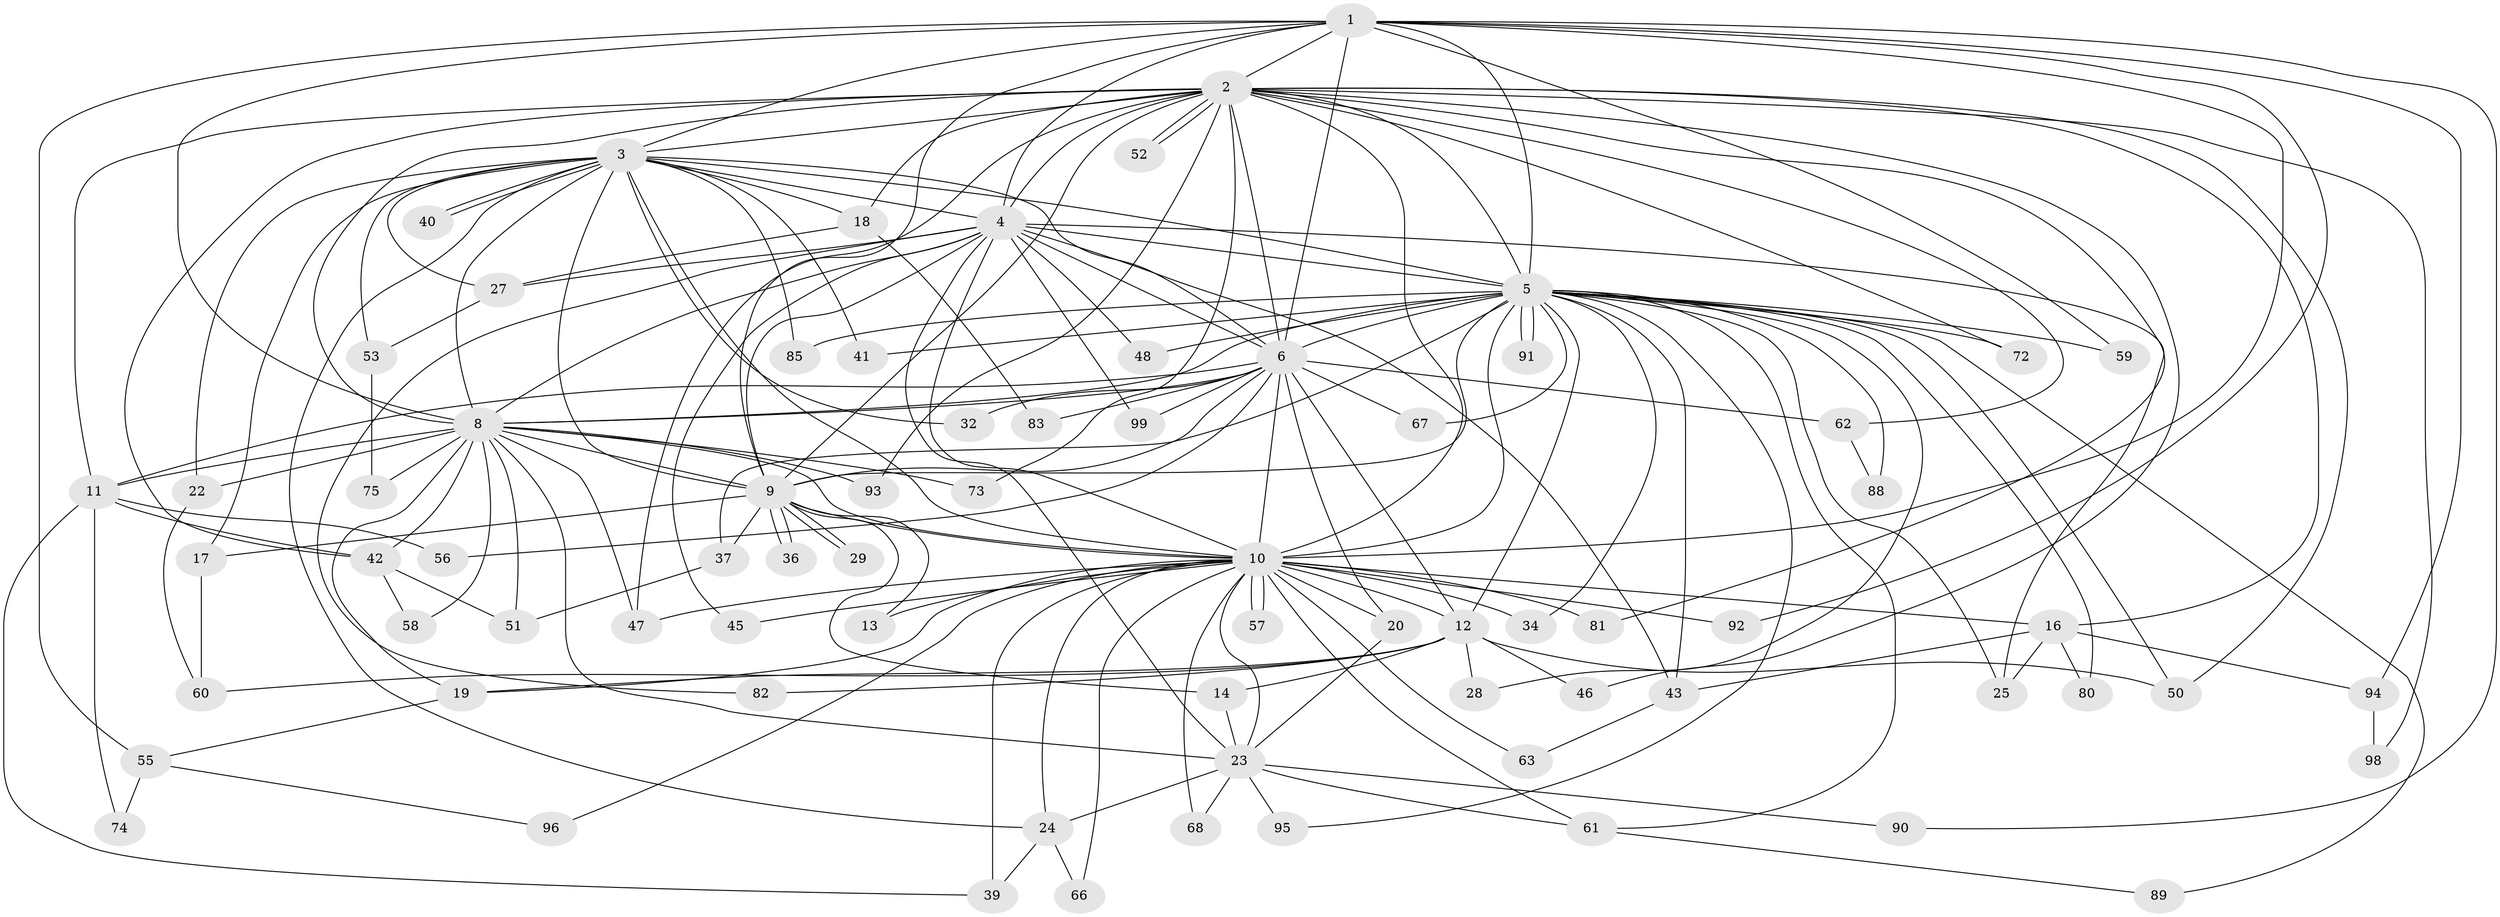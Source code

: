 // Generated by graph-tools (version 1.1) at 2025/51/02/27/25 19:51:48]
// undirected, 74 vertices, 183 edges
graph export_dot {
graph [start="1"]
  node [color=gray90,style=filled];
  1 [super="+65"];
  2 [super="+7"];
  3 [super="+76"];
  4 [super="+44"];
  5 [super="+15"];
  6 [super="+21"];
  8 [super="+79"];
  9 [super="+30"];
  10 [super="+33"];
  11 [super="+97"];
  12 [super="+31"];
  13;
  14 [super="+100"];
  16 [super="+26"];
  17;
  18 [super="+71"];
  19 [super="+35"];
  20;
  22;
  23 [super="+38"];
  24 [super="+49"];
  25;
  27;
  28;
  29;
  32;
  34;
  36;
  37;
  39 [super="+86"];
  40;
  41;
  42 [super="+54"];
  43 [super="+69"];
  45;
  46;
  47 [super="+87"];
  48;
  50 [super="+84"];
  51 [super="+70"];
  52;
  53;
  55 [super="+78"];
  56;
  57;
  58;
  59;
  60 [super="+64"];
  61 [super="+77"];
  62;
  63;
  66;
  67;
  68;
  72;
  73;
  74;
  75;
  80;
  81;
  82;
  83;
  85;
  88;
  89;
  90;
  91;
  92;
  93;
  94;
  95;
  96;
  98;
  99;
  1 -- 2 [weight=2];
  1 -- 3;
  1 -- 4;
  1 -- 5 [weight=2];
  1 -- 6;
  1 -- 8;
  1 -- 9;
  1 -- 10;
  1 -- 55 [weight=2];
  1 -- 59;
  1 -- 90;
  1 -- 92;
  1 -- 94;
  2 -- 3 [weight=2];
  2 -- 4 [weight=2];
  2 -- 5 [weight=3];
  2 -- 6 [weight=2];
  2 -- 8 [weight=2];
  2 -- 9 [weight=2];
  2 -- 10 [weight=2];
  2 -- 18 [weight=2];
  2 -- 42;
  2 -- 46;
  2 -- 47;
  2 -- 50;
  2 -- 52;
  2 -- 52;
  2 -- 62;
  2 -- 72;
  2 -- 73;
  2 -- 93;
  2 -- 98;
  2 -- 16;
  2 -- 81;
  2 -- 11;
  3 -- 4;
  3 -- 5;
  3 -- 6;
  3 -- 8 [weight=2];
  3 -- 9 [weight=2];
  3 -- 10;
  3 -- 17;
  3 -- 22;
  3 -- 24;
  3 -- 32;
  3 -- 40;
  3 -- 40;
  3 -- 41;
  3 -- 53;
  3 -- 85;
  3 -- 27;
  3 -- 18;
  4 -- 5;
  4 -- 6;
  4 -- 8;
  4 -- 9;
  4 -- 10;
  4 -- 25;
  4 -- 27;
  4 -- 43;
  4 -- 45;
  4 -- 48;
  4 -- 82;
  4 -- 99;
  4 -- 23;
  5 -- 6 [weight=2];
  5 -- 8;
  5 -- 9;
  5 -- 10 [weight=2];
  5 -- 25;
  5 -- 28;
  5 -- 34;
  5 -- 37;
  5 -- 41;
  5 -- 43;
  5 -- 48;
  5 -- 59;
  5 -- 61;
  5 -- 67;
  5 -- 72;
  5 -- 80;
  5 -- 85;
  5 -- 88;
  5 -- 89;
  5 -- 91;
  5 -- 91;
  5 -- 95;
  5 -- 12;
  5 -- 50;
  6 -- 8;
  6 -- 9;
  6 -- 10;
  6 -- 11;
  6 -- 12;
  6 -- 20;
  6 -- 32;
  6 -- 56;
  6 -- 62;
  6 -- 67;
  6 -- 83;
  6 -- 99;
  8 -- 9;
  8 -- 10;
  8 -- 11;
  8 -- 19;
  8 -- 22;
  8 -- 42;
  8 -- 47;
  8 -- 51;
  8 -- 58;
  8 -- 73;
  8 -- 75;
  8 -- 93;
  8 -- 23;
  9 -- 10;
  9 -- 13;
  9 -- 14;
  9 -- 17;
  9 -- 29;
  9 -- 29;
  9 -- 36;
  9 -- 36;
  9 -- 37;
  10 -- 12;
  10 -- 13;
  10 -- 16;
  10 -- 20;
  10 -- 23;
  10 -- 45;
  10 -- 57;
  10 -- 57;
  10 -- 61;
  10 -- 63;
  10 -- 66;
  10 -- 68;
  10 -- 81;
  10 -- 92;
  10 -- 96;
  10 -- 34;
  10 -- 24;
  10 -- 39;
  10 -- 47;
  10 -- 19;
  11 -- 39;
  11 -- 56;
  11 -- 74;
  11 -- 42;
  12 -- 14;
  12 -- 19;
  12 -- 28;
  12 -- 60;
  12 -- 82;
  12 -- 50;
  12 -- 46;
  14 -- 23;
  16 -- 80;
  16 -- 94;
  16 -- 25;
  16 -- 43;
  17 -- 60;
  18 -- 27;
  18 -- 83;
  19 -- 55;
  20 -- 23;
  22 -- 60;
  23 -- 24;
  23 -- 68;
  23 -- 95;
  23 -- 90;
  23 -- 61;
  24 -- 39;
  24 -- 66;
  27 -- 53;
  37 -- 51;
  42 -- 58;
  42 -- 51;
  43 -- 63;
  53 -- 75;
  55 -- 74;
  55 -- 96;
  61 -- 89;
  62 -- 88;
  94 -- 98;
}
